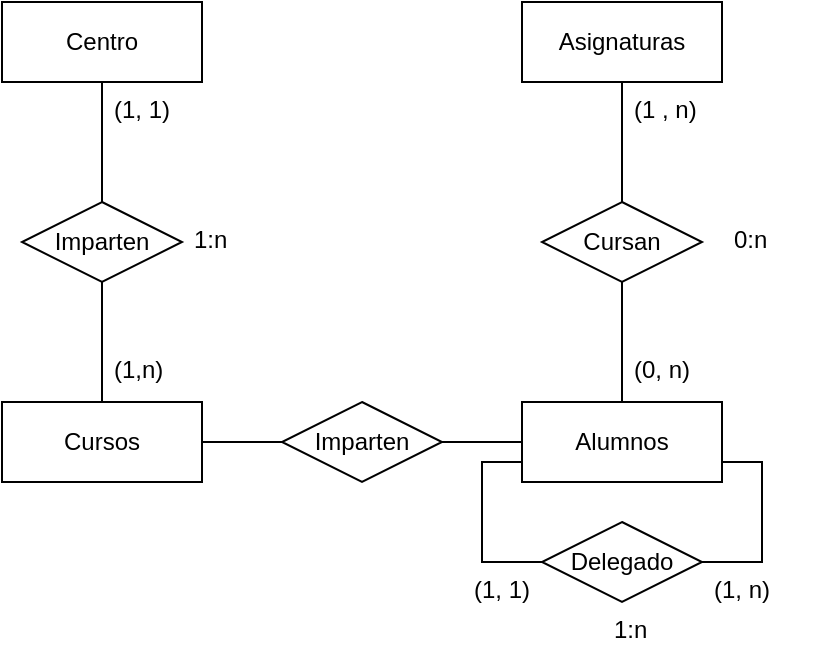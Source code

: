 <mxfile version="21.7.5" type="github">
  <diagram id="R2lEEEUBdFMjLlhIrx00" name="Page-1">
    <mxGraphModel dx="819" dy="465" grid="1" gridSize="10" guides="1" tooltips="1" connect="1" arrows="1" fold="1" page="1" pageScale="1" pageWidth="850" pageHeight="1100" math="0" shadow="0" extFonts="Permanent Marker^https://fonts.googleapis.com/css?family=Permanent+Marker">
      <root>
        <mxCell id="0" />
        <mxCell id="1" parent="0" />
        <mxCell id="mnnpbtpwBx2o3jUgGED_-1" value="Centro" style="whiteSpace=wrap;html=1;align=center;" vertex="1" parent="1">
          <mxGeometry x="210" y="320" width="100" height="40" as="geometry" />
        </mxCell>
        <mxCell id="mnnpbtpwBx2o3jUgGED_-2" value="Cursos" style="whiteSpace=wrap;html=1;align=center;" vertex="1" parent="1">
          <mxGeometry x="210" y="520" width="100" height="40" as="geometry" />
        </mxCell>
        <mxCell id="mnnpbtpwBx2o3jUgGED_-26" style="edgeStyle=orthogonalEdgeStyle;rounded=0;orthogonalLoop=1;jettySize=auto;html=1;exitX=0.5;exitY=0;exitDx=0;exitDy=0;entryX=0.5;entryY=1;entryDx=0;entryDy=0;endArrow=none;endFill=0;" edge="1" parent="1" source="mnnpbtpwBx2o3jUgGED_-3" target="mnnpbtpwBx2o3jUgGED_-25">
          <mxGeometry relative="1" as="geometry" />
        </mxCell>
        <mxCell id="mnnpbtpwBx2o3jUgGED_-3" value="Alumnos" style="whiteSpace=wrap;html=1;align=center;" vertex="1" parent="1">
          <mxGeometry x="470" y="520" width="100" height="40" as="geometry" />
        </mxCell>
        <mxCell id="mnnpbtpwBx2o3jUgGED_-4" value="Imparten" style="shape=rhombus;perimeter=rhombusPerimeter;whiteSpace=wrap;html=1;align=center;" vertex="1" parent="1">
          <mxGeometry x="220" y="420" width="80" height="40" as="geometry" />
        </mxCell>
        <mxCell id="mnnpbtpwBx2o3jUgGED_-8" value="" style="endArrow=none;html=1;rounded=0;exitX=0.5;exitY=0;exitDx=0;exitDy=0;entryX=0.5;entryY=1;entryDx=0;entryDy=0;" edge="1" parent="1" source="mnnpbtpwBx2o3jUgGED_-4" target="mnnpbtpwBx2o3jUgGED_-1">
          <mxGeometry relative="1" as="geometry">
            <mxPoint x="340" y="460" as="sourcePoint" />
            <mxPoint x="500" y="460" as="targetPoint" />
          </mxGeometry>
        </mxCell>
        <mxCell id="mnnpbtpwBx2o3jUgGED_-9" value="" style="endArrow=none;html=1;rounded=0;exitX=0.5;exitY=0;exitDx=0;exitDy=0;" edge="1" parent="1" source="mnnpbtpwBx2o3jUgGED_-2">
          <mxGeometry relative="1" as="geometry">
            <mxPoint x="259.66" y="500" as="sourcePoint" />
            <mxPoint x="260" y="460" as="targetPoint" />
          </mxGeometry>
        </mxCell>
        <mxCell id="mnnpbtpwBx2o3jUgGED_-10" value="(1,n)" style="text;strokeColor=none;fillColor=none;spacingLeft=4;spacingRight=4;overflow=hidden;rotatable=0;points=[[0,0.5],[1,0.5]];portConstraint=eastwest;fontSize=12;whiteSpace=wrap;html=1;" vertex="1" parent="1">
          <mxGeometry x="260" y="490" width="40" height="30" as="geometry" />
        </mxCell>
        <mxCell id="mnnpbtpwBx2o3jUgGED_-11" value="(1, 1)" style="text;strokeColor=none;fillColor=none;spacingLeft=4;spacingRight=4;overflow=hidden;rotatable=0;points=[[0,0.5],[1,0.5]];portConstraint=eastwest;fontSize=12;whiteSpace=wrap;html=1;" vertex="1" parent="1">
          <mxGeometry x="260" y="360" width="40" height="30" as="geometry" />
        </mxCell>
        <mxCell id="mnnpbtpwBx2o3jUgGED_-12" value="1:n" style="text;strokeColor=none;fillColor=none;spacingLeft=4;spacingRight=4;overflow=hidden;rotatable=0;points=[[0,0.5],[1,0.5]];portConstraint=eastwest;fontSize=12;whiteSpace=wrap;html=1;" vertex="1" parent="1">
          <mxGeometry x="300" y="425" width="40" height="30" as="geometry" />
        </mxCell>
        <mxCell id="mnnpbtpwBx2o3jUgGED_-15" style="edgeStyle=orthogonalEdgeStyle;rounded=0;orthogonalLoop=1;jettySize=auto;html=1;exitX=1;exitY=0.5;exitDx=0;exitDy=0;entryX=0;entryY=0.5;entryDx=0;entryDy=0;strokeColor=default;endArrow=none;endFill=0;" edge="1" parent="1" source="mnnpbtpwBx2o3jUgGED_-13" target="mnnpbtpwBx2o3jUgGED_-3">
          <mxGeometry relative="1" as="geometry" />
        </mxCell>
        <mxCell id="mnnpbtpwBx2o3jUgGED_-13" value="Imparten" style="shape=rhombus;perimeter=rhombusPerimeter;whiteSpace=wrap;html=1;align=center;" vertex="1" parent="1">
          <mxGeometry x="350" y="520" width="80" height="40" as="geometry" />
        </mxCell>
        <mxCell id="mnnpbtpwBx2o3jUgGED_-14" value="" style="endArrow=none;html=1;rounded=0;exitX=1;exitY=0.5;exitDx=0;exitDy=0;entryX=0;entryY=0.5;entryDx=0;entryDy=0;" edge="1" parent="1" source="mnnpbtpwBx2o3jUgGED_-2" target="mnnpbtpwBx2o3jUgGED_-13">
          <mxGeometry relative="1" as="geometry">
            <mxPoint x="350" y="520" as="sourcePoint" />
            <mxPoint x="350" y="460" as="targetPoint" />
          </mxGeometry>
        </mxCell>
        <mxCell id="mnnpbtpwBx2o3jUgGED_-18" style="edgeStyle=orthogonalEdgeStyle;rounded=0;orthogonalLoop=1;jettySize=auto;html=1;entryX=1;entryY=0.5;entryDx=0;entryDy=0;endArrow=none;endFill=0;" edge="1" parent="1" source="mnnpbtpwBx2o3jUgGED_-16" target="mnnpbtpwBx2o3jUgGED_-3">
          <mxGeometry relative="1" as="geometry">
            <mxPoint x="580" y="540" as="targetPoint" />
            <Array as="points">
              <mxPoint x="590" y="600" />
              <mxPoint x="590" y="550" />
              <mxPoint x="570" y="550" />
            </Array>
          </mxGeometry>
        </mxCell>
        <mxCell id="mnnpbtpwBx2o3jUgGED_-16" value="Delegado" style="shape=rhombus;perimeter=rhombusPerimeter;whiteSpace=wrap;html=1;align=center;" vertex="1" parent="1">
          <mxGeometry x="480" y="580" width="80" height="40" as="geometry" />
        </mxCell>
        <mxCell id="mnnpbtpwBx2o3jUgGED_-20" style="edgeStyle=orthogonalEdgeStyle;rounded=0;orthogonalLoop=1;jettySize=auto;html=1;endArrow=none;endFill=0;entryX=0;entryY=0.75;entryDx=0;entryDy=0;exitX=0;exitY=0.5;exitDx=0;exitDy=0;" edge="1" parent="1" source="mnnpbtpwBx2o3jUgGED_-16" target="mnnpbtpwBx2o3jUgGED_-3">
          <mxGeometry relative="1" as="geometry">
            <mxPoint x="420" y="590" as="targetPoint" />
            <mxPoint x="410" y="640" as="sourcePoint" />
            <Array as="points">
              <mxPoint x="450" y="600" />
              <mxPoint x="450" y="550" />
            </Array>
          </mxGeometry>
        </mxCell>
        <mxCell id="mnnpbtpwBx2o3jUgGED_-21" value="(1, n)" style="text;strokeColor=none;fillColor=none;spacingLeft=4;spacingRight=4;overflow=hidden;rotatable=0;points=[[0,0.5],[1,0.5]];portConstraint=eastwest;fontSize=12;whiteSpace=wrap;html=1;" vertex="1" parent="1">
          <mxGeometry x="560" y="600" width="40" height="30" as="geometry" />
        </mxCell>
        <mxCell id="mnnpbtpwBx2o3jUgGED_-22" value="(1, 1)" style="text;strokeColor=none;fillColor=none;spacingLeft=4;spacingRight=4;overflow=hidden;rotatable=0;points=[[0,0.5],[1,0.5]];portConstraint=eastwest;fontSize=12;whiteSpace=wrap;html=1;" vertex="1" parent="1">
          <mxGeometry x="440" y="600" width="40" height="30" as="geometry" />
        </mxCell>
        <mxCell id="mnnpbtpwBx2o3jUgGED_-23" value="1:n&lt;br&gt;" style="text;strokeColor=none;fillColor=none;spacingLeft=4;spacingRight=4;overflow=hidden;rotatable=0;points=[[0,0.5],[1,0.5]];portConstraint=eastwest;fontSize=12;whiteSpace=wrap;html=1;" vertex="1" parent="1">
          <mxGeometry x="510" y="620" width="40" height="30" as="geometry" />
        </mxCell>
        <mxCell id="mnnpbtpwBx2o3jUgGED_-24" value="Asignaturas" style="whiteSpace=wrap;html=1;align=center;" vertex="1" parent="1">
          <mxGeometry x="470" y="320" width="100" height="40" as="geometry" />
        </mxCell>
        <mxCell id="mnnpbtpwBx2o3jUgGED_-27" style="edgeStyle=orthogonalEdgeStyle;rounded=0;orthogonalLoop=1;jettySize=auto;html=1;exitX=0.5;exitY=0;exitDx=0;exitDy=0;entryX=0.5;entryY=1;entryDx=0;entryDy=0;endArrow=none;endFill=0;" edge="1" parent="1" source="mnnpbtpwBx2o3jUgGED_-25" target="mnnpbtpwBx2o3jUgGED_-24">
          <mxGeometry relative="1" as="geometry" />
        </mxCell>
        <mxCell id="mnnpbtpwBx2o3jUgGED_-25" value="Cursan" style="shape=rhombus;perimeter=rhombusPerimeter;whiteSpace=wrap;html=1;align=center;" vertex="1" parent="1">
          <mxGeometry x="480" y="420" width="80" height="40" as="geometry" />
        </mxCell>
        <mxCell id="mnnpbtpwBx2o3jUgGED_-28" value="(1 , n)" style="text;strokeColor=none;fillColor=none;spacingLeft=4;spacingRight=4;overflow=hidden;rotatable=0;points=[[0,0.5],[1,0.5]];portConstraint=eastwest;fontSize=12;whiteSpace=wrap;html=1;" vertex="1" parent="1">
          <mxGeometry x="520" y="360" width="50" height="30" as="geometry" />
        </mxCell>
        <mxCell id="mnnpbtpwBx2o3jUgGED_-29" value="(0, n)" style="text;strokeColor=none;fillColor=none;spacingLeft=4;spacingRight=4;overflow=hidden;rotatable=0;points=[[0,0.5],[1,0.5]];portConstraint=eastwest;fontSize=12;whiteSpace=wrap;html=1;" vertex="1" parent="1">
          <mxGeometry x="520" y="490" width="50" height="30" as="geometry" />
        </mxCell>
        <mxCell id="mnnpbtpwBx2o3jUgGED_-30" value="0:n" style="text;strokeColor=none;fillColor=none;spacingLeft=4;spacingRight=4;overflow=hidden;rotatable=0;points=[[0,0.5],[1,0.5]];portConstraint=eastwest;fontSize=12;whiteSpace=wrap;html=1;" vertex="1" parent="1">
          <mxGeometry x="570" y="425" width="50" height="30" as="geometry" />
        </mxCell>
      </root>
    </mxGraphModel>
  </diagram>
</mxfile>
